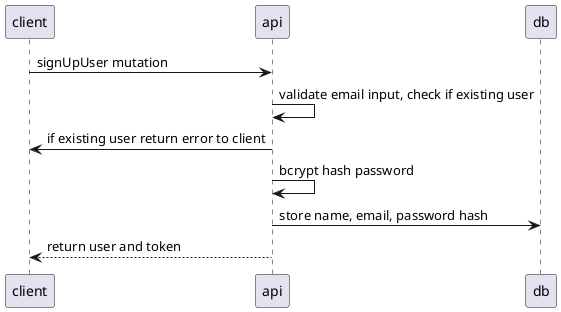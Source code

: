 @startuml SignUpFlow
client -> api: signUpUser mutation
api -> api: validate email input, check if existing user
api -> client: if existing user return error to client
api -> api: bcrypt hash password
api -> db: store name, email, password hash
api --> client: return user and token
@enduml